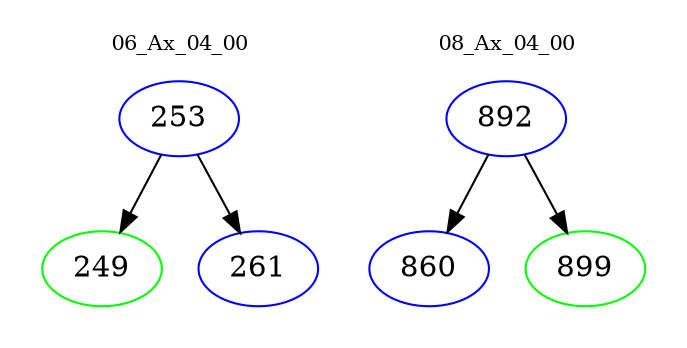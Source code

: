 digraph{
subgraph cluster_0 {
color = white
label = "06_Ax_04_00";
fontsize=10;
T0_253 [label="253", color="blue"]
T0_253 -> T0_249 [color="black"]
T0_249 [label="249", color="green"]
T0_253 -> T0_261 [color="black"]
T0_261 [label="261", color="blue"]
}
subgraph cluster_1 {
color = white
label = "08_Ax_04_00";
fontsize=10;
T1_892 [label="892", color="blue"]
T1_892 -> T1_860 [color="black"]
T1_860 [label="860", color="blue"]
T1_892 -> T1_899 [color="black"]
T1_899 [label="899", color="green"]
}
}
